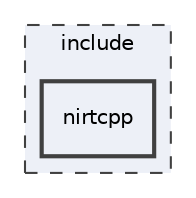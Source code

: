 digraph "include/nirtcpp"
{
 // LATEX_PDF_SIZE
  edge [fontname="Helvetica",fontsize="10",labelfontname="Helvetica",labelfontsize="10"];
  node [fontname="Helvetica",fontsize="10",shape=record];
  compound=true
  subgraph clusterdir_d44c64559bbebec7f509842c48db8b23 {
    graph [ bgcolor="#edf0f7", pencolor="grey25", style="filled,dashed,", label="include", fontname="Helvetica", fontsize="10", URL="dir_d44c64559bbebec7f509842c48db8b23.html"]
  dir_cae271cb0f10135fbdd7abc41472f63b [shape=box, label="nirtcpp", style="filled,bold,", fillcolor="#edf0f7", color="grey25", URL="dir_cae271cb0f10135fbdd7abc41472f63b.html"];
  }
}
